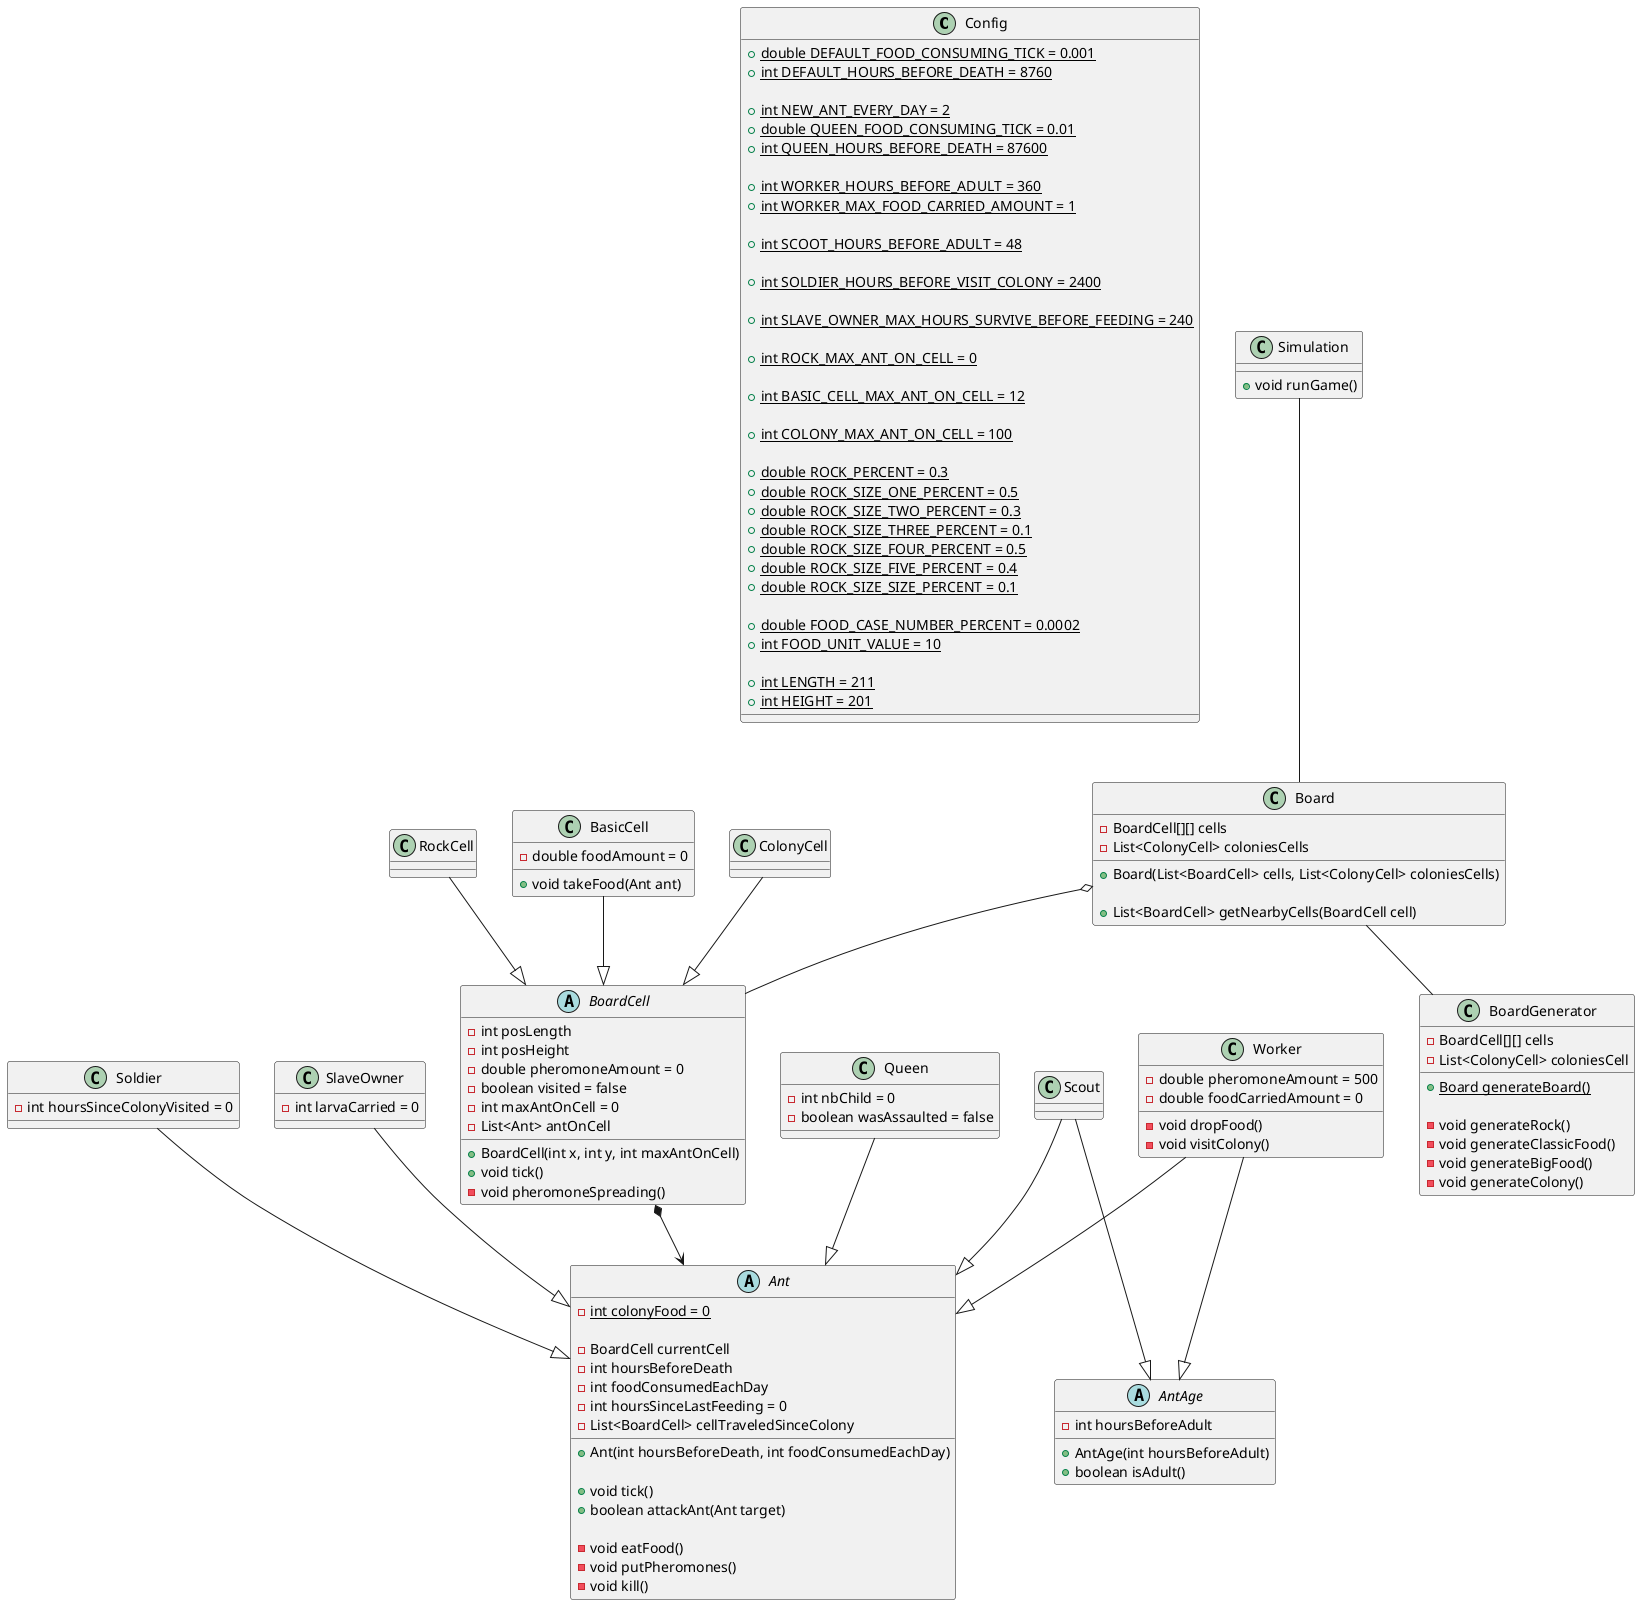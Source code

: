 @startuml Ant

class Config {
    + {static} double DEFAULT_FOOD_CONSUMING_TICK = 0.001
    + {static} int DEFAULT_HOURS_BEFORE_DEATH = 8760

    + {static} int NEW_ANT_EVERY_DAY = 2    
    + {static} double QUEEN_FOOD_CONSUMING_TICK = 0.01
    + {static} int QUEEN_HOURS_BEFORE_DEATH = 87600

    + {static} int WORKER_HOURS_BEFORE_ADULT = 360
    + {static} int WORKER_MAX_FOOD_CARRIED_AMOUNT = 1

    + {static} int SCOOT_HOURS_BEFORE_ADULT = 48

    + {static} int SOLDIER_HOURS_BEFORE_VISIT_COLONY = 2400

    + {static} int SLAVE_OWNER_MAX_HOURS_SURVIVE_BEFORE_FEEDING = 240

    + {static} int ROCK_MAX_ANT_ON_CELL = 0

    + {static} int BASIC_CELL_MAX_ANT_ON_CELL = 12

    + {static} int COLONY_MAX_ANT_ON_CELL = 100

    + {static} double ROCK_PERCENT = 0.3
    + {static} double ROCK_SIZE_ONE_PERCENT = 0.5
    + {static} double ROCK_SIZE_TWO_PERCENT = 0.3
    + {static} double ROCK_SIZE_THREE_PERCENT = 0.1
    + {static} double ROCK_SIZE_FOUR_PERCENT = 0.5
    + {static} double ROCK_SIZE_FIVE_PERCENT = 0.4
    + {static} double ROCK_SIZE_SIZE_PERCENT = 0.1

    + {static} double FOOD_CASE_NUMBER_PERCENT = 0.0002
    + {static} int FOOD_UNIT_VALUE = 10

    + {static} int LENGTH = 211
    + {static} int HEIGHT = 201
}

abstract class Ant {
    - {static} int colonyFood = 0
    
    - BoardCell currentCell
    - int hoursBeforeDeath
    - int foodConsumedEachDay
    - int hoursSinceLastFeeding = 0
    - List<BoardCell> cellTraveledSinceColony
    
    + Ant(int hoursBeforeDeath, int foodConsumedEachDay)

    + void tick()
    + boolean attackAnt(Ant target)

    - void eatFood()
    - void putPheromones()
    - void kill()
}

class Queen {
    - int nbChild = 0
    - boolean wasAssaulted = false
}

abstract class AntAge {
    + AntAge(int hoursBeforeAdult)

    - int hoursBeforeAdult

    + boolean isAdult()
}

class Worker {
    - double pheromoneAmount = 500
    - double foodCarriedAmount = 0

    - void dropFood()
    - void visitColony()
}

class Scout {
    
}

class Soldier {
    - int hoursSinceColonyVisited = 0
}

class SlaveOwner {
    - int larvaCarried = 0
}

abstract class BoardCell {
    - int posLength
    - int posHeight
    - double pheromoneAmount = 0
    - boolean visited = false
    - int maxAntOnCell = 0
    - List<Ant> antOnCell   

    + BoardCell(int x, int y, int maxAntOnCell)
    + void tick()
    - void pheromoneSpreading()
}

class RockCell {
    
}

class BasicCell {
    - double foodAmount = 0

    + void takeFood(Ant ant)
}

class ColonyCell {
    
}

class Board {
    - BoardCell[][] cells
    - List<ColonyCell> coloniesCells

    + Board(List<BoardCell> cells, List<ColonyCell> coloniesCells)
    
    + List<BoardCell> getNearbyCells(BoardCell cell)
}

class BoardGenerator {
    - BoardCell[][] cells
    - List<ColonyCell> coloniesCell

    + {static} Board generateBoard()

    - void generateRock()
    - void generateClassicFood()
    - void generateBigFood()
    - void generateColony()
}

class Simulation {
    + void runGame()
}

RockCell --|> BoardCell
BasicCell --|> BoardCell
ColonyCell --|> BoardCell

Simulation -- Board
Board -- BoardGenerator
Board o-- BoardCell

BoardCell *--> Ant

Worker --|> AntAge
Scout --|> AntAge

Worker --|> Ant
Scout --|> Ant
Soldier --|> Ant
SlaveOwner --|> Ant
Queen --|> Ant

@enduml